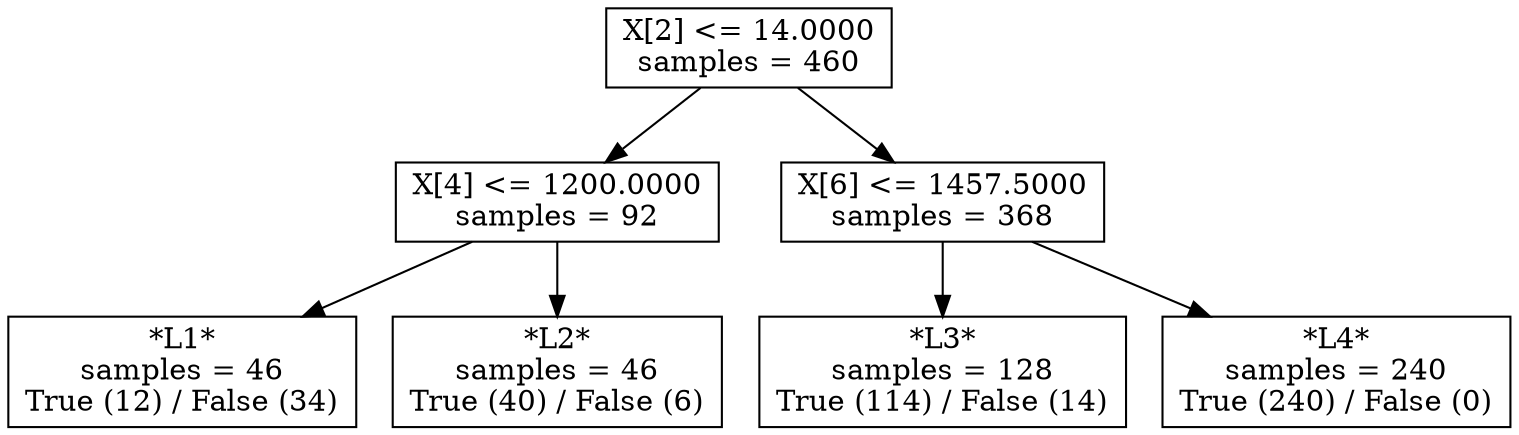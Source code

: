 digraph Tree {
0 [label="X[2] <= 14.0000\nsamples = 460", shape="box"] ;
1 [label="X[4] <= 1200.0000\nsamples = 92", shape="box"] ;
0 -> 1 ;
2 [label="*L1*\nsamples = 46\nTrue (12) / False (34)", shape="box"] ;
1 -> 2 ;
3 [label="*L2*\nsamples = 46\nTrue (40) / False (6)", shape="box"] ;
1 -> 3 ;
4 [label="X[6] <= 1457.5000\nsamples = 368", shape="box"] ;
0 -> 4 ;
5 [label="*L3*\nsamples = 128\nTrue (114) / False (14)", shape="box"] ;
4 -> 5 ;
6 [label="*L4*\nsamples = 240\nTrue (240) / False (0)", shape="box"] ;
4 -> 6 ;
}
